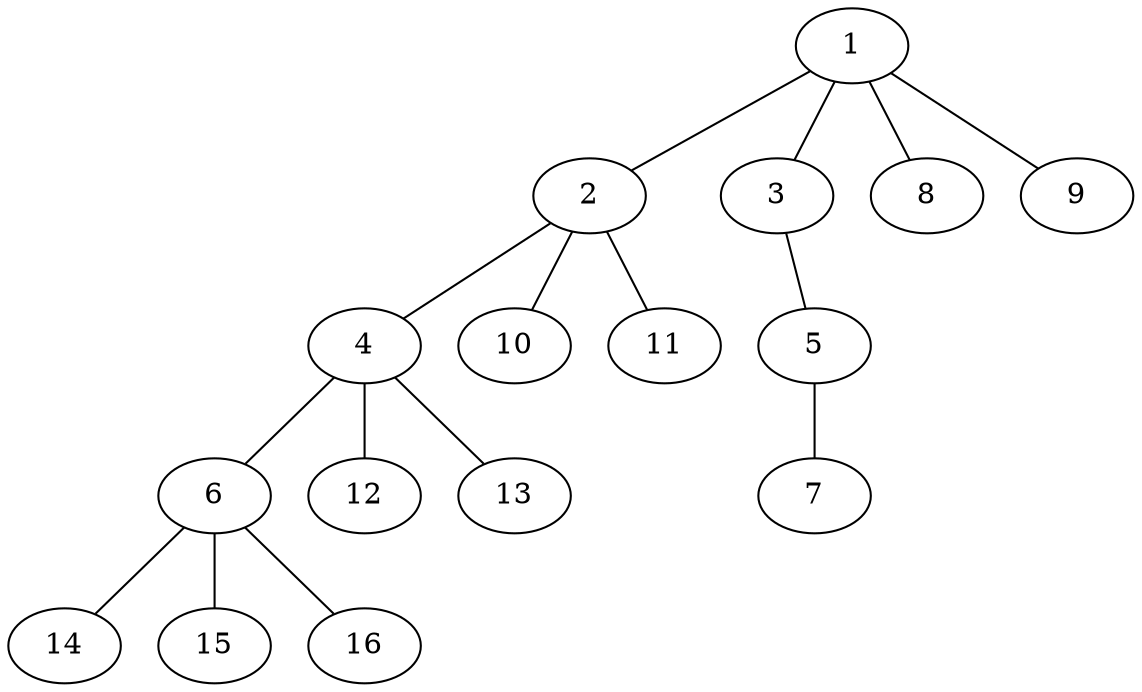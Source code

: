 graph molecule_1550 {
	1	 [chem=C];
	2	 [chem=C];
	1 -- 2	 [valence=1];
	3	 [chem=O];
	1 -- 3	 [valence=1];
	8	 [chem=H];
	1 -- 8	 [valence=1];
	9	 [chem=H];
	1 -- 9	 [valence=1];
	4	 [chem=C];
	2 -- 4	 [valence=1];
	10	 [chem=H];
	2 -- 10	 [valence=1];
	11	 [chem=H];
	2 -- 11	 [valence=1];
	5	 [chem=N];
	3 -- 5	 [valence=1];
	6	 [chem=C];
	4 -- 6	 [valence=1];
	12	 [chem=H];
	4 -- 12	 [valence=1];
	13	 [chem=H];
	4 -- 13	 [valence=1];
	7	 [chem=O];
	5 -- 7	 [valence=2];
	14	 [chem=H];
	6 -- 14	 [valence=1];
	15	 [chem=H];
	6 -- 15	 [valence=1];
	16	 [chem=H];
	6 -- 16	 [valence=1];
}
